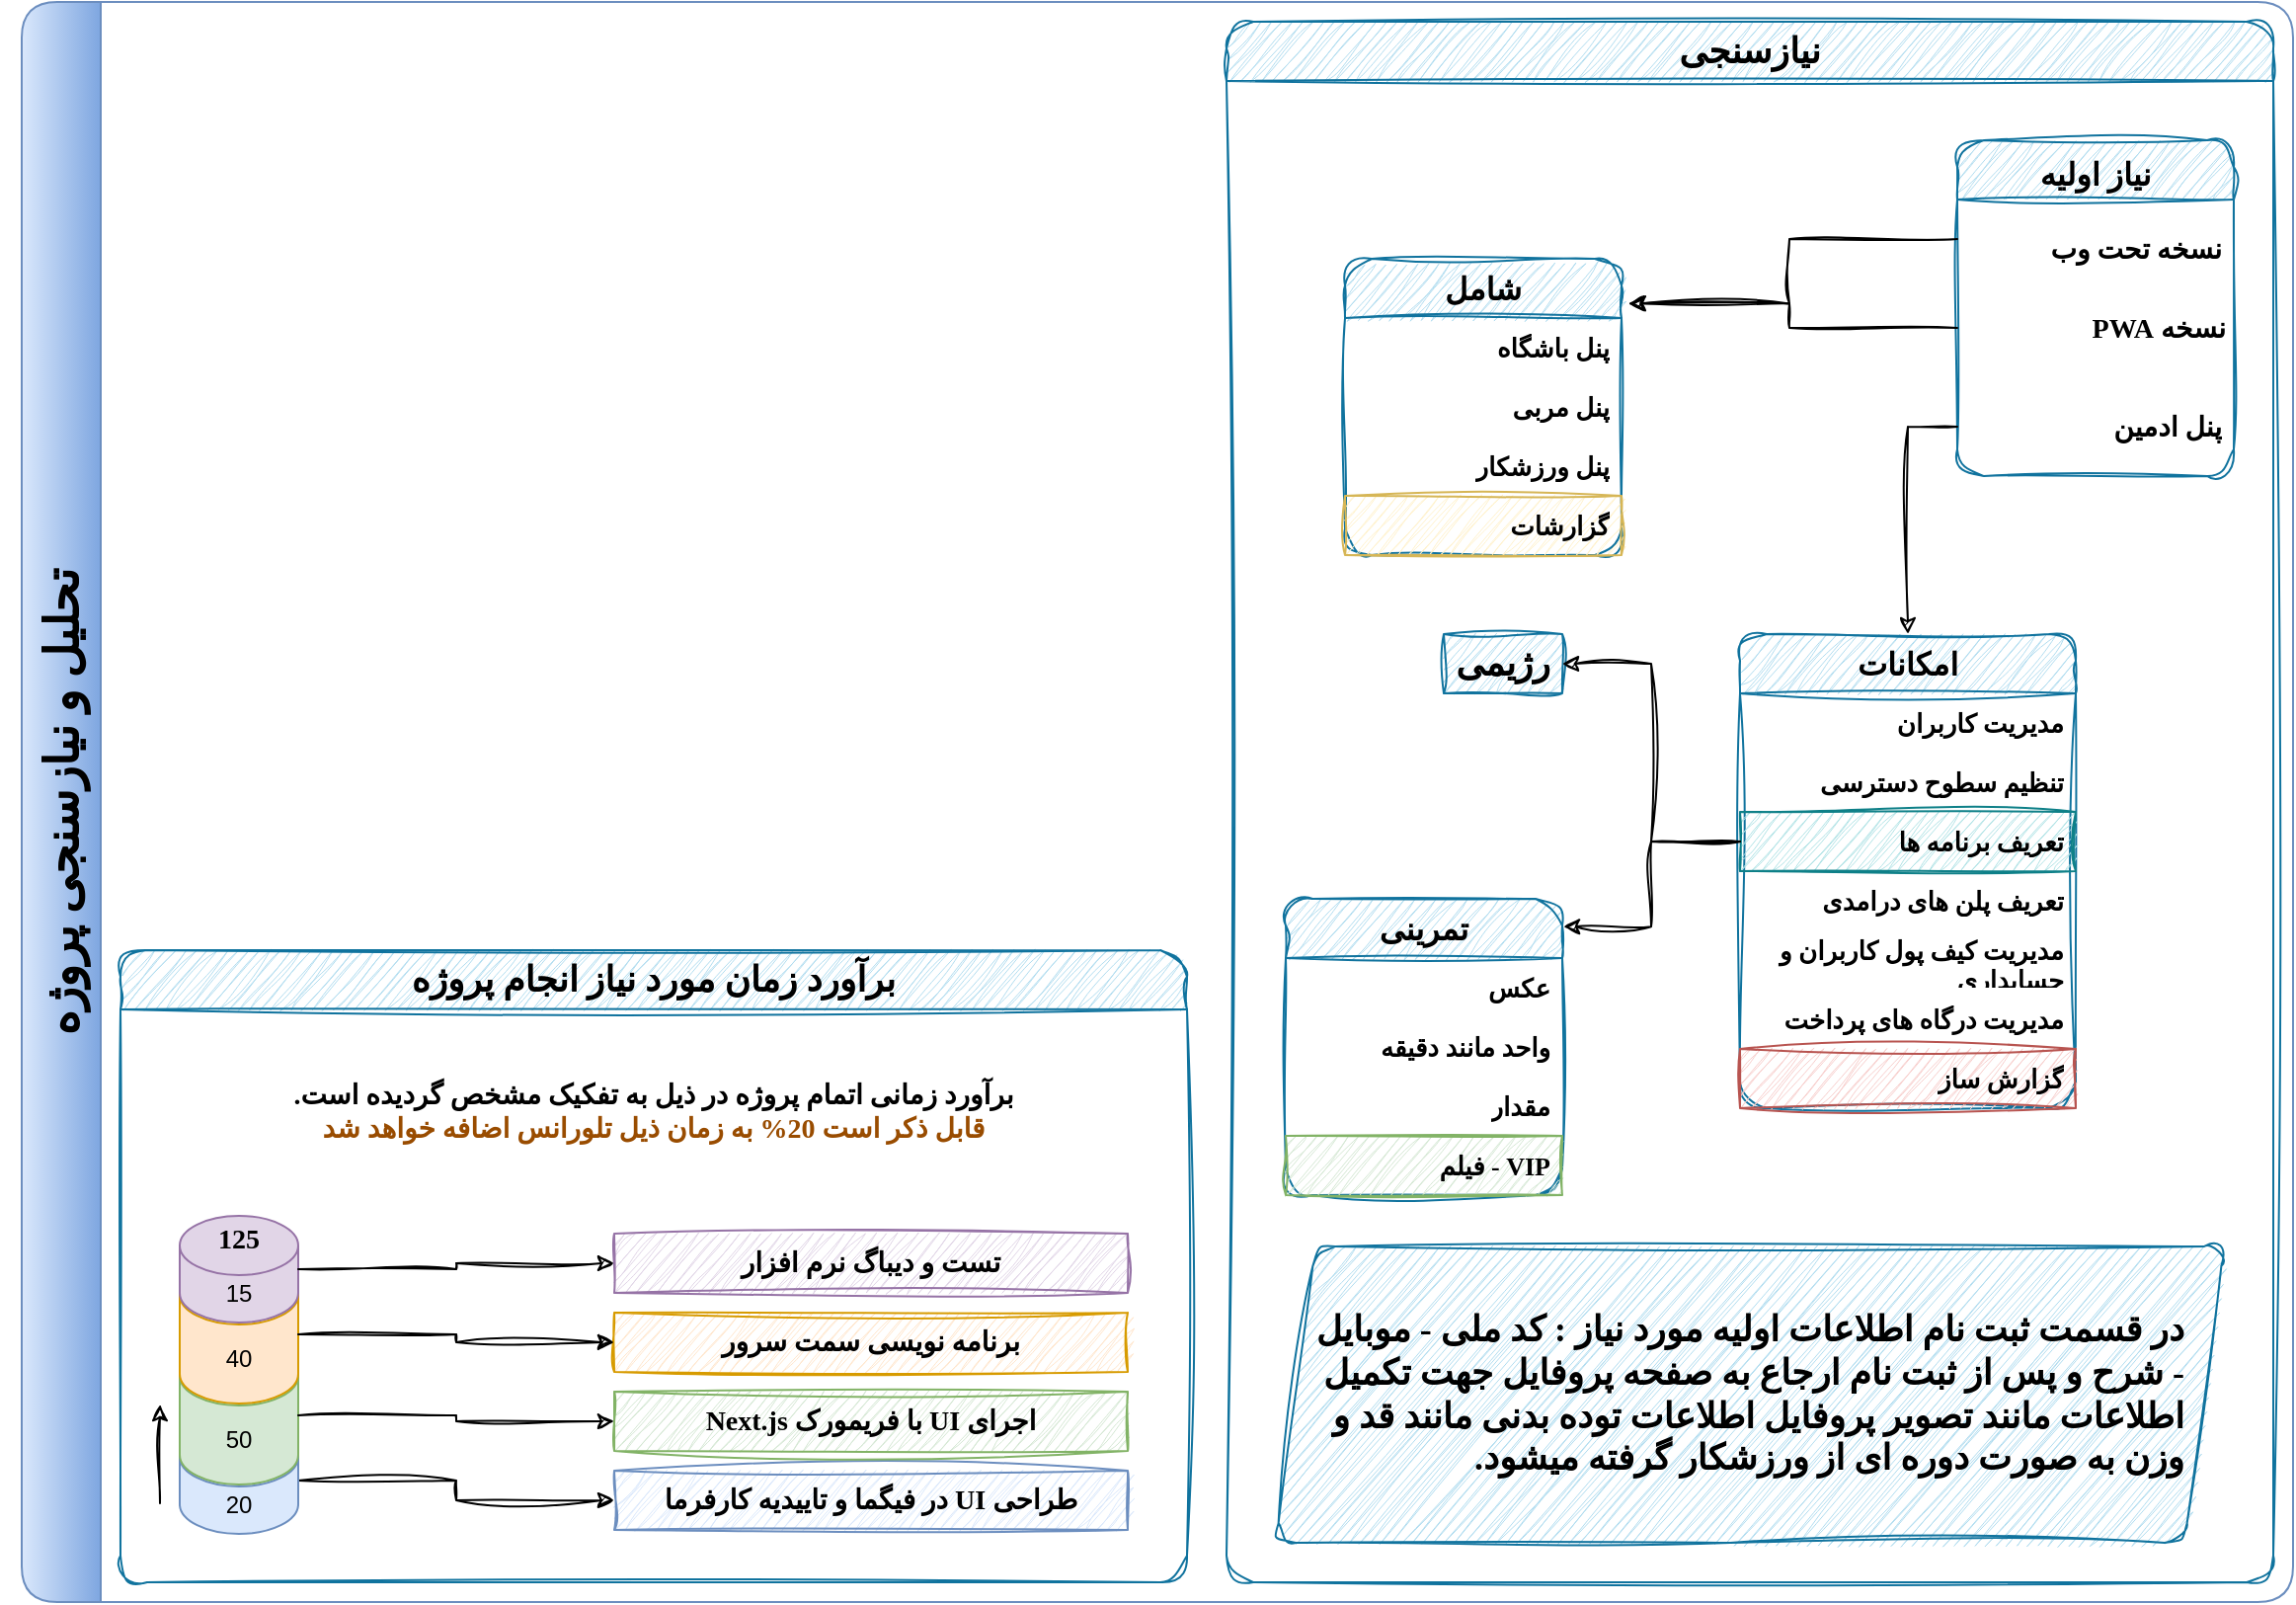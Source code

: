 <mxfile version="22.0.0" type="github">
  <diagram name="Page-1" id="x40oEDqZNqdB3pjof8ZT">
    <mxGraphModel dx="2856" dy="929" grid="1" gridSize="10" guides="1" tooltips="1" connect="1" arrows="1" fold="1" page="1" pageScale="1" pageWidth="1169" pageHeight="827" math="0" shadow="0">
      <root>
        <mxCell id="0" />
        <mxCell id="1" parent="0" />
        <mxCell id="KSszD4i1q3WSwCHh2YaN-1" value="&lt;h1&gt;&lt;font face=&quot;Tahoma&quot;&gt;تحلیل و نیازسنجی پروژه&lt;/font&gt;&lt;/h1&gt;" style="swimlane;horizontal=0;whiteSpace=wrap;html=1;fillColor=#dae8fc;strokeColor=#6c8ebf;gradientColor=#7ea6e0;gradientDirection=east;swimlaneFillColor=#fff;rounded=1;glass=0;shadow=0;startSize=40;" vertex="1" parent="1">
          <mxGeometry x="10" y="10" width="1150" height="810" as="geometry" />
        </mxCell>
        <mxCell id="KSszD4i1q3WSwCHh2YaN-2" value="&lt;h1&gt;&lt;b&gt;&lt;font face=&quot;Tahoma&quot; style=&quot;font-size: 16px;&quot;&gt;نیاز اولیه&lt;/font&gt;&lt;/b&gt;&lt;/h1&gt;" style="swimlane;fontStyle=0;childLayout=stackLayout;horizontal=1;startSize=30;horizontalStack=0;resizeParent=1;resizeParentMax=0;resizeLast=0;collapsible=1;marginBottom=0;whiteSpace=wrap;html=1;rounded=1;shadow=0;swimlaneLine=1;sketch=1;curveFitting=1;jiggle=2;fillColor=#b1ddf0;swimlaneFillColor=default;strokeColor=#10739e;" vertex="1" parent="KSszD4i1q3WSwCHh2YaN-1">
          <mxGeometry x="980" y="70" width="140" height="170" as="geometry" />
        </mxCell>
        <mxCell id="KSszD4i1q3WSwCHh2YaN-3" value="&lt;h3&gt;&lt;font face=&quot;Tahoma&quot;&gt;نسخه تحت وب&lt;/font&gt;&lt;/h3&gt;" style="text;strokeColor=none;fillColor=none;align=right;verticalAlign=middle;spacingLeft=4;spacingRight=4;overflow=hidden;points=[[0,0.5],[1,0.5]];portConstraint=eastwest;rotatable=0;whiteSpace=wrap;html=1;" vertex="1" parent="KSszD4i1q3WSwCHh2YaN-2">
          <mxGeometry y="30" width="140" height="40" as="geometry" />
        </mxCell>
        <mxCell id="KSszD4i1q3WSwCHh2YaN-4" value="&lt;h3&gt;&lt;font face=&quot;Tahoma&quot;&gt;نسخه PWA&lt;/font&gt;&lt;/h3&gt;" style="text;strokeColor=none;fillColor=none;align=left;verticalAlign=middle;spacingLeft=4;spacingRight=4;overflow=hidden;points=[[0,0.5],[1,0.5]];portConstraint=eastwest;rotatable=0;whiteSpace=wrap;html=1;textDirection=rtl;" vertex="1" parent="KSszD4i1q3WSwCHh2YaN-2">
          <mxGeometry y="70" width="140" height="50" as="geometry" />
        </mxCell>
        <mxCell id="KSszD4i1q3WSwCHh2YaN-5" value="&lt;h3&gt;&lt;font face=&quot;Tahoma&quot;&gt;پنل ادمین&lt;/font&gt;&lt;/h3&gt;" style="text;strokeColor=none;fillColor=none;align=right;verticalAlign=middle;spacingLeft=4;spacingRight=4;overflow=hidden;points=[[0,0.5],[1,0.5]];portConstraint=eastwest;rotatable=0;whiteSpace=wrap;html=1;" vertex="1" parent="KSszD4i1q3WSwCHh2YaN-2">
          <mxGeometry y="120" width="140" height="50" as="geometry" />
        </mxCell>
        <mxCell id="KSszD4i1q3WSwCHh2YaN-21" style="edgeStyle=orthogonalEdgeStyle;rounded=0;orthogonalLoop=1;jettySize=auto;html=1;entryX=1.024;entryY=0.151;entryDx=0;entryDy=0;fontFamily=Helvetica;fontSize=12;fontColor=default;startSize=30;sketch=1;curveFitting=1;jiggle=2;entryPerimeter=0;" edge="1" parent="KSszD4i1q3WSwCHh2YaN-1" source="KSszD4i1q3WSwCHh2YaN-3" target="KSszD4i1q3WSwCHh2YaN-23">
          <mxGeometry relative="1" as="geometry">
            <mxPoint x="860" y="150" as="targetPoint" />
          </mxGeometry>
        </mxCell>
        <mxCell id="KSszD4i1q3WSwCHh2YaN-22" style="edgeStyle=orthogonalEdgeStyle;rounded=0;orthogonalLoop=1;jettySize=auto;html=1;fontFamily=Helvetica;fontSize=12;fontColor=default;startSize=30;sketch=1;curveFitting=1;jiggle=2;entryX=1.028;entryY=0.151;entryDx=0;entryDy=0;entryPerimeter=0;" edge="1" parent="KSszD4i1q3WSwCHh2YaN-1" source="KSszD4i1q3WSwCHh2YaN-4" target="KSszD4i1q3WSwCHh2YaN-23">
          <mxGeometry relative="1" as="geometry">
            <mxPoint x="860" y="150" as="targetPoint" />
          </mxGeometry>
        </mxCell>
        <mxCell id="KSszD4i1q3WSwCHh2YaN-23" value="&lt;h2&gt;&lt;font style=&quot;font-size: 16px;&quot; face=&quot;Tahoma&quot;&gt;شامل&lt;/font&gt;&lt;/h2&gt;" style="swimlane;fontStyle=0;childLayout=stackLayout;horizontal=1;startSize=30;horizontalStack=0;resizeParent=1;resizeParentMax=0;resizeLast=0;collapsible=1;marginBottom=0;whiteSpace=wrap;html=1;rounded=1;shadow=0;sketch=1;jiggle=2;curveFitting=1;strokeColor=#10739e;align=center;verticalAlign=middle;fontFamily=Helvetica;fontSize=12;fontColor=default;fillColor=#b1ddf0;" vertex="1" parent="KSszD4i1q3WSwCHh2YaN-1">
          <mxGeometry x="670" y="130" width="140" height="150" as="geometry" />
        </mxCell>
        <mxCell id="KSszD4i1q3WSwCHh2YaN-24" value="پنل باشگاه" style="text;strokeColor=none;fillColor=none;align=right;verticalAlign=middle;spacingLeft=4;spacingRight=4;overflow=hidden;points=[[0,0.5],[1,0.5]];portConstraint=eastwest;rotatable=0;whiteSpace=wrap;html=1;fontSize=13;fontFamily=Tahoma;fontColor=default;fontStyle=1;" vertex="1" parent="KSszD4i1q3WSwCHh2YaN-23">
          <mxGeometry y="30" width="140" height="30" as="geometry" />
        </mxCell>
        <mxCell id="KSszD4i1q3WSwCHh2YaN-25" value="پنل مربی" style="text;strokeColor=none;fillColor=none;align=right;verticalAlign=middle;spacingLeft=4;spacingRight=4;overflow=hidden;points=[[0,0.5],[1,0.5]];portConstraint=eastwest;rotatable=0;whiteSpace=wrap;html=1;fontSize=13;fontFamily=Tahoma;fontColor=default;fontStyle=1" vertex="1" parent="KSszD4i1q3WSwCHh2YaN-23">
          <mxGeometry y="60" width="140" height="30" as="geometry" />
        </mxCell>
        <mxCell id="KSszD4i1q3WSwCHh2YaN-26" value="پنل ورزشکار" style="text;strokeColor=none;fillColor=none;align=right;verticalAlign=middle;spacingLeft=4;spacingRight=4;overflow=hidden;points=[[0,0.5],[1,0.5]];portConstraint=eastwest;rotatable=0;whiteSpace=wrap;html=1;fontSize=13;fontFamily=Tahoma;fontColor=default;fontStyle=1" vertex="1" parent="KSszD4i1q3WSwCHh2YaN-23">
          <mxGeometry y="90" width="140" height="30" as="geometry" />
        </mxCell>
        <mxCell id="KSszD4i1q3WSwCHh2YaN-56" value="گزارشات" style="text;strokeColor=#d6b656;fillColor=#fff2cc;align=right;verticalAlign=middle;spacingLeft=4;spacingRight=4;overflow=hidden;points=[[0,0.5],[1,0.5]];portConstraint=eastwest;rotatable=0;whiteSpace=wrap;html=1;fontSize=13;fontFamily=Tahoma;fontStyle=1;sketch=1;curveFitting=1;jiggle=2;" vertex="1" parent="KSszD4i1q3WSwCHh2YaN-23">
          <mxGeometry y="120" width="140" height="30" as="geometry" />
        </mxCell>
        <mxCell id="KSszD4i1q3WSwCHh2YaN-31" value="&lt;h2&gt;&lt;font size=&quot;1&quot; face=&quot;Tahoma&quot;&gt;&lt;b style=&quot;font-size: 16px;&quot;&gt;امکانات&lt;/b&gt;&lt;/font&gt;&lt;/h2&gt;" style="swimlane;fontStyle=0;childLayout=stackLayout;horizontal=1;startSize=30;horizontalStack=0;resizeParent=1;resizeParentMax=0;resizeLast=0;collapsible=1;marginBottom=0;whiteSpace=wrap;html=1;rounded=1;shadow=0;sketch=1;jiggle=2;curveFitting=1;strokeColor=#10739e;align=center;verticalAlign=middle;fontFamily=Helvetica;fontSize=12;fontColor=default;fillColor=#b1ddf0;" vertex="1" parent="KSszD4i1q3WSwCHh2YaN-1">
          <mxGeometry x="870" y="320" width="170" height="240" as="geometry" />
        </mxCell>
        <mxCell id="KSszD4i1q3WSwCHh2YaN-32" value="مدیریت کاربران" style="text;strokeColor=none;fillColor=none;align=right;verticalAlign=middle;spacingLeft=4;spacingRight=4;overflow=hidden;points=[[0,0.5],[1,0.5]];portConstraint=eastwest;rotatable=0;whiteSpace=wrap;html=1;fontSize=13;fontFamily=Tahoma;fontColor=default;fontStyle=1" vertex="1" parent="KSszD4i1q3WSwCHh2YaN-31">
          <mxGeometry y="30" width="170" height="30" as="geometry" />
        </mxCell>
        <mxCell id="KSszD4i1q3WSwCHh2YaN-33" value="تنظیم سطوح دسترسی" style="text;strokeColor=none;fillColor=none;align=right;verticalAlign=middle;spacingLeft=4;spacingRight=4;overflow=hidden;points=[[0,0.5],[1,0.5]];portConstraint=eastwest;rotatable=0;whiteSpace=wrap;html=1;fontSize=13;fontFamily=Tahoma;fontColor=default;fontStyle=1" vertex="1" parent="KSszD4i1q3WSwCHh2YaN-31">
          <mxGeometry y="60" width="170" height="30" as="geometry" />
        </mxCell>
        <mxCell id="KSszD4i1q3WSwCHh2YaN-34" value="تعریف برنامه ها" style="text;strokeColor=#0e8088;fillColor=#b0e3e6;align=right;verticalAlign=middle;spacingLeft=4;spacingRight=4;overflow=hidden;points=[[0,0.5],[1,0.5]];portConstraint=eastwest;rotatable=0;whiteSpace=wrap;html=1;fontSize=13;fontFamily=Tahoma;fontStyle=1;sketch=1;curveFitting=1;jiggle=2;" vertex="1" parent="KSszD4i1q3WSwCHh2YaN-31">
          <mxGeometry y="90" width="170" height="30" as="geometry" />
        </mxCell>
        <mxCell id="KSszD4i1q3WSwCHh2YaN-43" value="تعریف پلن های درامدی" style="text;strokeColor=none;fillColor=none;align=right;verticalAlign=middle;spacingLeft=4;spacingRight=4;overflow=hidden;points=[[0,0.5],[1,0.5]];portConstraint=eastwest;rotatable=0;whiteSpace=wrap;html=1;fontSize=13;fontFamily=Tahoma;fontStyle=1;" vertex="1" parent="KSszD4i1q3WSwCHh2YaN-31">
          <mxGeometry y="120" width="170" height="30" as="geometry" />
        </mxCell>
        <mxCell id="KSszD4i1q3WSwCHh2YaN-44" value="مدیریت کیف پول کاربران و حسابداری" style="text;strokeColor=none;fillColor=none;align=right;verticalAlign=middle;spacingLeft=4;spacingRight=4;overflow=hidden;points=[[0,0.5],[1,0.5]];portConstraint=eastwest;rotatable=0;whiteSpace=wrap;html=1;fontSize=13;fontFamily=Tahoma;fontStyle=1;" vertex="1" parent="KSszD4i1q3WSwCHh2YaN-31">
          <mxGeometry y="150" width="170" height="30" as="geometry" />
        </mxCell>
        <mxCell id="KSszD4i1q3WSwCHh2YaN-45" value="مدیریت درگاه های پرداخت" style="text;strokeColor=none;fillColor=none;align=right;verticalAlign=middle;spacingLeft=4;spacingRight=4;overflow=hidden;points=[[0,0.5],[1,0.5]];portConstraint=eastwest;rotatable=0;whiteSpace=wrap;html=1;fontSize=13;fontFamily=Tahoma;fontStyle=1;" vertex="1" parent="KSszD4i1q3WSwCHh2YaN-31">
          <mxGeometry y="180" width="170" height="30" as="geometry" />
        </mxCell>
        <mxCell id="KSszD4i1q3WSwCHh2YaN-57" value="گزارش ساز" style="text;strokeColor=#b85450;fillColor=#f8cecc;align=right;verticalAlign=middle;spacingLeft=4;spacingRight=4;overflow=hidden;points=[[0,0.5],[1,0.5]];portConstraint=eastwest;rotatable=0;whiteSpace=wrap;html=1;fontSize=13;fontFamily=Tahoma;fontStyle=1;sketch=1;curveFitting=1;jiggle=2;" vertex="1" parent="KSszD4i1q3WSwCHh2YaN-31">
          <mxGeometry y="210" width="170" height="30" as="geometry" />
        </mxCell>
        <mxCell id="KSszD4i1q3WSwCHh2YaN-36" style="edgeStyle=orthogonalEdgeStyle;shape=connector;rounded=0;sketch=1;jiggle=2;curveFitting=1;orthogonalLoop=1;jettySize=auto;html=1;entryX=0.5;entryY=0;entryDx=0;entryDy=0;labelBackgroundColor=default;strokeColor=default;align=center;verticalAlign=middle;fontFamily=Helvetica;fontSize=12;fontColor=default;endArrow=classic;startSize=30;" edge="1" parent="KSszD4i1q3WSwCHh2YaN-1" source="KSszD4i1q3WSwCHh2YaN-5" target="KSszD4i1q3WSwCHh2YaN-31">
          <mxGeometry relative="1" as="geometry" />
        </mxCell>
        <mxCell id="KSszD4i1q3WSwCHh2YaN-38" value="&lt;h2&gt;&lt;font face=&quot;Tahoma&quot;&gt;رژیمی&lt;/font&gt;&lt;/h2&gt;" style="text;html=1;strokeColor=#10739e;fillColor=#b1ddf0;align=center;verticalAlign=middle;whiteSpace=wrap;rounded=0;fontSize=12;fontFamily=Helvetica;labelBorderColor=none;labelBackgroundColor=none;sketch=1;curveFitting=1;jiggle=2;" vertex="1" parent="KSszD4i1q3WSwCHh2YaN-1">
          <mxGeometry x="720" y="320" width="60" height="30" as="geometry" />
        </mxCell>
        <mxCell id="KSszD4i1q3WSwCHh2YaN-40" style="edgeStyle=orthogonalEdgeStyle;shape=connector;rounded=0;sketch=1;jiggle=2;curveFitting=1;orthogonalLoop=1;jettySize=auto;html=1;entryX=1;entryY=0.5;entryDx=0;entryDy=0;labelBackgroundColor=default;strokeColor=default;align=center;verticalAlign=middle;fontFamily=Helvetica;fontSize=12;fontColor=default;endArrow=classic;startSize=30;" edge="1" parent="KSszD4i1q3WSwCHh2YaN-1" source="KSszD4i1q3WSwCHh2YaN-34" target="KSszD4i1q3WSwCHh2YaN-38">
          <mxGeometry relative="1" as="geometry" />
        </mxCell>
        <mxCell id="KSszD4i1q3WSwCHh2YaN-50" value="&lt;h2&gt;&lt;font style=&quot;font-size: 16px;&quot; face=&quot;Tahoma&quot;&gt;تمرینی&lt;/font&gt;&lt;/h2&gt;" style="swimlane;fontStyle=0;childLayout=stackLayout;horizontal=1;startSize=30;horizontalStack=0;resizeParent=1;resizeParentMax=0;resizeLast=0;collapsible=1;marginBottom=0;whiteSpace=wrap;html=1;rounded=1;shadow=0;sketch=1;jiggle=2;curveFitting=1;strokeColor=#10739e;align=center;verticalAlign=middle;fontFamily=Helvetica;fontSize=12;fontColor=default;fillColor=#b1ddf0;" vertex="1" parent="KSszD4i1q3WSwCHh2YaN-1">
          <mxGeometry x="640" y="454" width="140" height="150" as="geometry" />
        </mxCell>
        <mxCell id="KSszD4i1q3WSwCHh2YaN-51" value="عکس" style="text;strokeColor=none;fillColor=none;align=right;verticalAlign=middle;spacingLeft=4;spacingRight=4;overflow=hidden;points=[[0,0.5],[1,0.5]];portConstraint=eastwest;rotatable=0;whiteSpace=wrap;html=1;fontSize=13;fontFamily=Tahoma;fontColor=default;fontStyle=1;" vertex="1" parent="KSszD4i1q3WSwCHh2YaN-50">
          <mxGeometry y="30" width="140" height="30" as="geometry" />
        </mxCell>
        <mxCell id="KSszD4i1q3WSwCHh2YaN-52" value="واحد مانند دقیقه" style="text;strokeColor=none;fillColor=none;align=right;verticalAlign=middle;spacingLeft=4;spacingRight=4;overflow=hidden;points=[[0,0.5],[1,0.5]];portConstraint=eastwest;rotatable=0;whiteSpace=wrap;html=1;fontSize=13;fontFamily=Tahoma;fontColor=default;fontStyle=1" vertex="1" parent="KSszD4i1q3WSwCHh2YaN-50">
          <mxGeometry y="60" width="140" height="30" as="geometry" />
        </mxCell>
        <mxCell id="KSszD4i1q3WSwCHh2YaN-53" value="مقدار" style="text;strokeColor=none;fillColor=none;align=right;verticalAlign=middle;spacingLeft=4;spacingRight=4;overflow=hidden;points=[[0,0.5],[1,0.5]];portConstraint=eastwest;rotatable=0;whiteSpace=wrap;html=1;fontSize=13;fontFamily=Tahoma;fontColor=default;fontStyle=1" vertex="1" parent="KSszD4i1q3WSwCHh2YaN-50">
          <mxGeometry y="90" width="140" height="30" as="geometry" />
        </mxCell>
        <mxCell id="KSszD4i1q3WSwCHh2YaN-55" value="فیلم - VIP" style="text;strokeColor=#82b366;fillColor=#d5e8d4;align=right;verticalAlign=middle;spacingLeft=4;spacingRight=4;overflow=hidden;points=[[0,0.5],[1,0.5]];portConstraint=eastwest;rotatable=0;whiteSpace=wrap;html=1;fontSize=13;fontFamily=Tahoma;fontStyle=1;sketch=1;curveFitting=1;jiggle=2;" vertex="1" parent="KSszD4i1q3WSwCHh2YaN-50">
          <mxGeometry y="120" width="140" height="30" as="geometry" />
        </mxCell>
        <mxCell id="KSszD4i1q3WSwCHh2YaN-59" value="&lt;h2&gt;&lt;font face=&quot;Tahoma&quot;&gt;نیازسنجی&lt;/font&gt;&lt;/h2&gt;" style="swimlane;whiteSpace=wrap;html=1;rounded=1;shadow=0;sketch=1;jiggle=2;curveFitting=1;strokeColor=#10739e;align=center;verticalAlign=middle;fontFamily=Helvetica;fontSize=12;fontColor=default;startSize=30;fillColor=#b1ddf0;" vertex="1" parent="KSszD4i1q3WSwCHh2YaN-1">
          <mxGeometry x="610" y="10" width="530" height="790" as="geometry" />
        </mxCell>
        <mxCell id="KSszD4i1q3WSwCHh2YaN-58" value="&lt;h2&gt;&lt;font face=&quot;Tahoma&quot;&gt;در قسمت ثبت نام اطلاعات اولیه مورد نیاز : کد ملی - موبایل - شرح و پس از ثبت نام ارجاع به صفحه پروفایل جهت تکمیل اطلاعات مانند تصویر پروفایل اطلاعات توده بدنی مانند قد و وزن به صورت دوره ای از ورزشکار گرفته میشود.&lt;/font&gt;&lt;/h2&gt;" style="shape=parallelogram;perimeter=parallelogramPerimeter;whiteSpace=wrap;html=1;fixedSize=1;rounded=1;shadow=0;sketch=1;jiggle=2;curveFitting=1;strokeColor=#10739e;align=right;verticalAlign=middle;fontFamily=Helvetica;fontSize=12;fontColor=default;startSize=30;fillColor=#b1ddf0;spacingTop=0;spacingLeft=10;spacingBottom=0;spacingRight=10;spacing=10;textDirection=rtl;" vertex="1" parent="KSszD4i1q3WSwCHh2YaN-59">
          <mxGeometry x="25" y="620" width="480" height="150" as="geometry" />
        </mxCell>
        <mxCell id="KSszD4i1q3WSwCHh2YaN-60" style="edgeStyle=orthogonalEdgeStyle;shape=connector;rounded=0;sketch=1;jiggle=2;curveFitting=1;orthogonalLoop=1;jettySize=auto;html=1;entryX=1.004;entryY=0.094;entryDx=0;entryDy=0;entryPerimeter=0;labelBackgroundColor=default;strokeColor=default;align=center;verticalAlign=middle;fontFamily=Helvetica;fontSize=12;fontColor=default;endArrow=classic;startSize=30;" edge="1" parent="KSszD4i1q3WSwCHh2YaN-1" source="KSszD4i1q3WSwCHh2YaN-34" target="KSszD4i1q3WSwCHh2YaN-50">
          <mxGeometry relative="1" as="geometry" />
        </mxCell>
        <mxCell id="KSszD4i1q3WSwCHh2YaN-61" value="&lt;h2&gt;&lt;font face=&quot;Tahoma&quot;&gt;برآورد زمان مورد نیاز انجام پروژه&lt;/font&gt;&lt;/h2&gt;" style="swimlane;whiteSpace=wrap;html=1;rounded=1;shadow=0;sketch=1;jiggle=2;curveFitting=1;strokeColor=#10739e;align=center;verticalAlign=middle;fontFamily=Helvetica;fontSize=12;fontColor=default;startSize=30;fillColor=#b1ddf0;" vertex="1" parent="KSszD4i1q3WSwCHh2YaN-1">
          <mxGeometry x="50" y="480" width="540" height="320" as="geometry" />
        </mxCell>
        <mxCell id="KSszD4i1q3WSwCHh2YaN-82" style="edgeStyle=orthogonalEdgeStyle;shape=connector;rounded=0;sketch=1;jiggle=2;curveFitting=1;orthogonalLoop=1;jettySize=auto;html=1;labelBackgroundColor=default;strokeColor=default;align=center;verticalAlign=middle;fontFamily=Helvetica;fontSize=12;fontColor=default;endArrow=classic;startSize=30;" edge="1" parent="1" source="KSszD4i1q3WSwCHh2YaN-83" target="KSszD4i1q3WSwCHh2YaN-87">
          <mxGeometry relative="1" as="geometry">
            <mxPoint x="230" y="758.5" as="targetPoint" />
          </mxGeometry>
        </mxCell>
        <mxCell id="KSszD4i1q3WSwCHh2YaN-83" value="20" style="shape=cylinder3;whiteSpace=wrap;html=1;boundedLbl=1;backgroundOutline=1;size=15;rounded=1;shadow=0;strokeColor=#6c8ebf;align=center;verticalAlign=middle;fontFamily=Helvetica;fontSize=12;startSize=30;fillColor=#dae8fc;" vertex="1" parent="1">
          <mxGeometry x="90" y="731.5" width="60" height="54" as="geometry" />
        </mxCell>
        <mxCell id="KSszD4i1q3WSwCHh2YaN-84" value="50" style="shape=cylinder3;whiteSpace=wrap;html=1;boundedLbl=1;backgroundOutline=1;size=15;rounded=1;shadow=0;strokeColor=#82b366;align=center;verticalAlign=middle;fontFamily=Helvetica;fontSize=12;startSize=30;fillColor=#d5e8d4;" vertex="1" parent="1">
          <mxGeometry x="90" y="690.5" width="60" height="70" as="geometry" />
        </mxCell>
        <mxCell id="KSszD4i1q3WSwCHh2YaN-85" value="40" style="shape=cylinder3;whiteSpace=wrap;html=1;boundedLbl=1;backgroundOutline=1;size=15;rounded=1;shadow=0;strokeColor=#d79b00;align=center;verticalAlign=middle;fontFamily=Helvetica;fontSize=12;startSize=30;fillColor=#ffe6cc;" vertex="1" parent="1">
          <mxGeometry x="90" y="649.5" width="60" height="70" as="geometry" />
        </mxCell>
        <mxCell id="KSszD4i1q3WSwCHh2YaN-86" value="15" style="shape=cylinder3;whiteSpace=wrap;html=1;boundedLbl=1;backgroundOutline=1;size=15;rounded=1;shadow=0;strokeColor=#9673a6;align=center;verticalAlign=middle;fontFamily=Helvetica;fontSize=12;startSize=30;fillColor=#e1d5e7;" vertex="1" parent="1">
          <mxGeometry x="90" y="624.5" width="60" height="54" as="geometry" />
        </mxCell>
        <mxCell id="KSszD4i1q3WSwCHh2YaN-87" value="طراحی UI در فیگما و تاییدیه کارفرما" style="text;html=1;strokeColor=#6c8ebf;fillColor=#dae8fc;align=center;verticalAlign=middle;whiteSpace=wrap;rounded=0;fontSize=14;fontFamily=Tahoma;fontStyle=1;sketch=1;curveFitting=1;jiggle=2;textDirection=rtl;" vertex="1" parent="1">
          <mxGeometry x="310" y="753.5" width="260" height="30" as="geometry" />
        </mxCell>
        <mxCell id="KSszD4i1q3WSwCHh2YaN-88" value="" style="endArrow=classic;html=1;rounded=0;labelBackgroundColor=default;sketch=1;jiggle=2;curveFitting=1;strokeColor=default;align=center;verticalAlign=middle;fontFamily=Helvetica;fontSize=12;fontColor=default;startSize=30;shape=connector;" edge="1" parent="1">
          <mxGeometry width="50" height="50" relative="1" as="geometry">
            <mxPoint x="80" y="770" as="sourcePoint" />
            <mxPoint x="80" y="720" as="targetPoint" />
          </mxGeometry>
        </mxCell>
        <mxCell id="KSszD4i1q3WSwCHh2YaN-89" value="اجرای UI با فریمورک Next.js" style="text;html=1;strokeColor=#82b366;fillColor=#d5e8d4;align=center;verticalAlign=middle;whiteSpace=wrap;rounded=0;fontSize=14;fontFamily=Tahoma;fontStyle=1;sketch=1;curveFitting=1;jiggle=2;textDirection=rtl;" vertex="1" parent="1">
          <mxGeometry x="310" y="713.5" width="260" height="30" as="geometry" />
        </mxCell>
        <mxCell id="KSszD4i1q3WSwCHh2YaN-90" value="برنامه نویسی سمت سرور" style="text;html=1;strokeColor=#d79b00;fillColor=#ffe6cc;align=center;verticalAlign=middle;whiteSpace=wrap;rounded=0;fontSize=14;fontFamily=Tahoma;fontStyle=1;sketch=1;curveFitting=1;jiggle=2;textDirection=rtl;" vertex="1" parent="1">
          <mxGeometry x="310" y="673.5" width="260" height="30" as="geometry" />
        </mxCell>
        <mxCell id="KSszD4i1q3WSwCHh2YaN-91" value="تست و دیباگ نرم افزار" style="text;html=1;strokeColor=#9673a6;fillColor=#e1d5e7;align=center;verticalAlign=middle;whiteSpace=wrap;rounded=0;fontSize=14;fontFamily=Tahoma;fontStyle=1;sketch=1;curveFitting=1;jiggle=2;textDirection=rtl;" vertex="1" parent="1">
          <mxGeometry x="310" y="633.5" width="260" height="30" as="geometry" />
        </mxCell>
        <mxCell id="KSszD4i1q3WSwCHh2YaN-92" style="edgeStyle=orthogonalEdgeStyle;shape=connector;rounded=0;sketch=1;jiggle=2;curveFitting=1;orthogonalLoop=1;jettySize=auto;html=1;entryX=0;entryY=0.5;entryDx=0;entryDy=0;labelBackgroundColor=default;strokeColor=default;align=center;verticalAlign=middle;fontFamily=Helvetica;fontSize=12;fontColor=default;endArrow=classic;startSize=30;" edge="1" parent="1" source="KSszD4i1q3WSwCHh2YaN-84" target="KSszD4i1q3WSwCHh2YaN-89">
          <mxGeometry relative="1" as="geometry" />
        </mxCell>
        <mxCell id="KSszD4i1q3WSwCHh2YaN-93" style="edgeStyle=orthogonalEdgeStyle;shape=connector;rounded=0;sketch=1;jiggle=2;curveFitting=1;orthogonalLoop=1;jettySize=auto;html=1;entryX=0;entryY=0.5;entryDx=0;entryDy=0;labelBackgroundColor=default;strokeColor=default;align=center;verticalAlign=middle;fontFamily=Helvetica;fontSize=12;fontColor=default;endArrow=classic;startSize=30;" edge="1" parent="1" source="KSszD4i1q3WSwCHh2YaN-85" target="KSszD4i1q3WSwCHh2YaN-90">
          <mxGeometry relative="1" as="geometry" />
        </mxCell>
        <mxCell id="KSszD4i1q3WSwCHh2YaN-94" style="edgeStyle=orthogonalEdgeStyle;shape=connector;rounded=0;sketch=1;jiggle=2;curveFitting=1;orthogonalLoop=1;jettySize=auto;html=1;entryX=0;entryY=0.5;entryDx=0;entryDy=0;labelBackgroundColor=default;strokeColor=default;align=center;verticalAlign=middle;fontFamily=Helvetica;fontSize=12;fontColor=default;endArrow=classic;startSize=30;" edge="1" parent="1" source="KSszD4i1q3WSwCHh2YaN-86" target="KSszD4i1q3WSwCHh2YaN-91">
          <mxGeometry relative="1" as="geometry" />
        </mxCell>
        <mxCell id="KSszD4i1q3WSwCHh2YaN-95" value="125" style="text;html=1;strokeColor=none;fillColor=none;align=center;verticalAlign=middle;whiteSpace=wrap;rounded=0;fontSize=14;fontFamily=Tahoma;fontStyle=1;textDirection=rtl;" vertex="1" parent="1">
          <mxGeometry x="95" y="621.5" width="50" height="30" as="geometry" />
        </mxCell>
        <mxCell id="KSszD4i1q3WSwCHh2YaN-96" value="برآورد زمانی اتمام پروژه در ذیل به تفکیک مشخص گردیده است.&lt;br&gt;&lt;font color=&quot;#994c00&quot;&gt;قابل ذکر است 20% به زمان ذیل تلورانس اضافه خواهد شد&lt;/font&gt;" style="text;html=1;strokeColor=none;fillColor=none;align=center;verticalAlign=middle;whiteSpace=wrap;rounded=0;fontSize=14;fontFamily=Tahoma;fontStyle=1;sketch=1;curveFitting=1;jiggle=2;textDirection=rtl;" vertex="1" parent="1">
          <mxGeometry x="80" y="533.5" width="500" height="76.5" as="geometry" />
        </mxCell>
      </root>
    </mxGraphModel>
  </diagram>
</mxfile>

